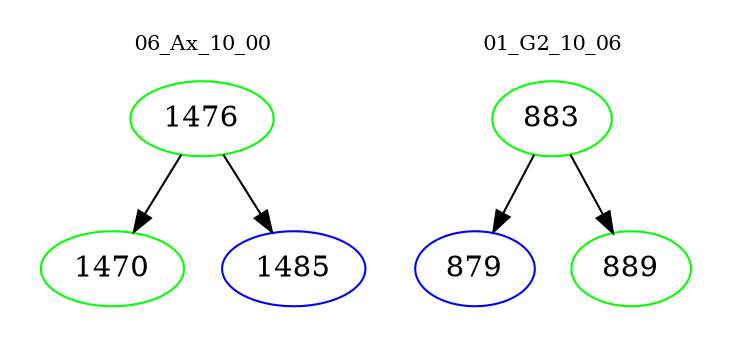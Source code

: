 digraph{
subgraph cluster_0 {
color = white
label = "06_Ax_10_00";
fontsize=10;
T0_1476 [label="1476", color="green"]
T0_1476 -> T0_1470 [color="black"]
T0_1470 [label="1470", color="green"]
T0_1476 -> T0_1485 [color="black"]
T0_1485 [label="1485", color="blue"]
}
subgraph cluster_1 {
color = white
label = "01_G2_10_06";
fontsize=10;
T1_883 [label="883", color="green"]
T1_883 -> T1_879 [color="black"]
T1_879 [label="879", color="blue"]
T1_883 -> T1_889 [color="black"]
T1_889 [label="889", color="green"]
}
}
